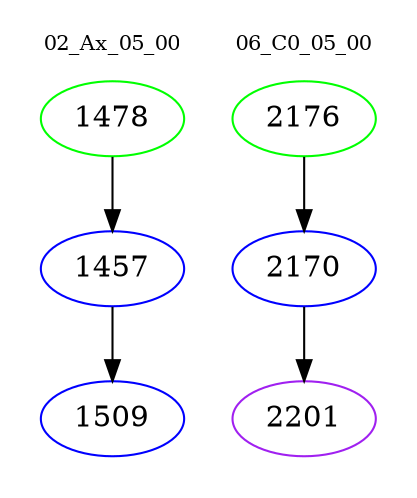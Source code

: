 digraph{
subgraph cluster_0 {
color = white
label = "02_Ax_05_00";
fontsize=10;
T0_1478 [label="1478", color="green"]
T0_1478 -> T0_1457 [color="black"]
T0_1457 [label="1457", color="blue"]
T0_1457 -> T0_1509 [color="black"]
T0_1509 [label="1509", color="blue"]
}
subgraph cluster_1 {
color = white
label = "06_C0_05_00";
fontsize=10;
T1_2176 [label="2176", color="green"]
T1_2176 -> T1_2170 [color="black"]
T1_2170 [label="2170", color="blue"]
T1_2170 -> T1_2201 [color="black"]
T1_2201 [label="2201", color="purple"]
}
}
